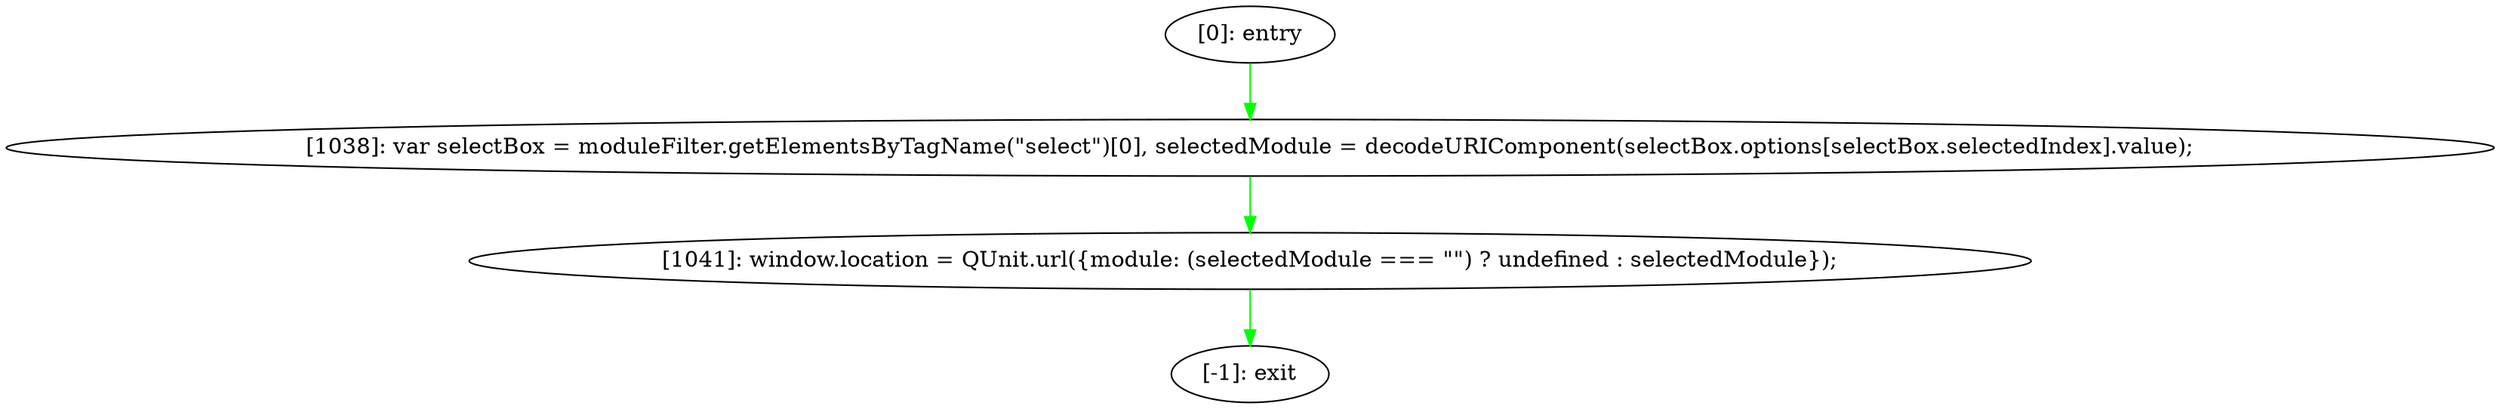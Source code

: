 digraph {
"0" [label="[-1]: exit"] 
"1" [label="[0]: entry"] 
"2" [label="[1038]: var selectBox = moduleFilter.getElementsByTagName(\"select\")[0], selectedModule = decodeURIComponent(selectBox.options[selectBox.selectedIndex].value);\n"] 
"3" [label="[1041]: window.location = QUnit.url({module: (selectedModule === \"\") ? undefined : selectedModule});\n"] 
"1" -> "2" [label="" color="green"] 
"2" -> "3" [label="" color="green"] 
"3" -> "0" [label="" color="green"] 
}
